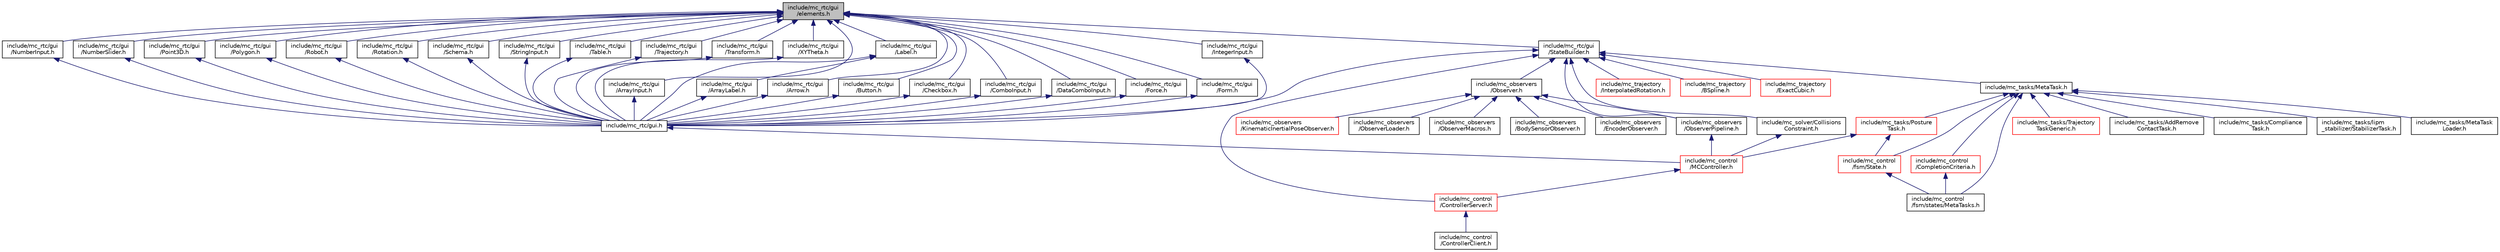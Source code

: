 digraph "include/mc_rtc/gui/elements.h"
{
 // INTERACTIVE_SVG=YES
  edge [fontname="Helvetica",fontsize="10",labelfontname="Helvetica",labelfontsize="10"];
  node [fontname="Helvetica",fontsize="10",shape=record];
  Node13 [label="include/mc_rtc/gui\l/elements.h",height=0.2,width=0.4,color="black", fillcolor="grey75", style="filled", fontcolor="black"];
  Node13 -> Node14 [dir="back",color="midnightblue",fontsize="10",style="solid",fontname="Helvetica"];
  Node14 [label="include/mc_rtc/gui\l/StateBuilder.h",height=0.2,width=0.4,color="black", fillcolor="white", style="filled",URL="$StateBuilder_8h.html"];
  Node14 -> Node15 [dir="back",color="midnightblue",fontsize="10",style="solid",fontname="Helvetica"];
  Node15 [label="include/mc_tasks/MetaTask.h",height=0.2,width=0.4,color="black", fillcolor="white", style="filled",URL="$MetaTask_8h.html"];
  Node15 -> Node16 [dir="back",color="midnightblue",fontsize="10",style="solid",fontname="Helvetica"];
  Node16 [label="include/mc_control\l/CompletionCriteria.h",height=0.2,width=0.4,color="red", fillcolor="white", style="filled",URL="$CompletionCriteria_8h.html"];
  Node16 -> Node17 [dir="back",color="midnightblue",fontsize="10",style="solid",fontname="Helvetica"];
  Node17 [label="include/mc_control\l/fsm/states/MetaTasks.h",height=0.2,width=0.4,color="black", fillcolor="white", style="filled",URL="$MetaTasks_8h.html"];
  Node15 -> Node19 [dir="back",color="midnightblue",fontsize="10",style="solid",fontname="Helvetica"];
  Node19 [label="include/mc_tasks/Posture\lTask.h",height=0.2,width=0.4,color="red", fillcolor="white", style="filled",URL="$PostureTask_8h.html"];
  Node19 -> Node20 [dir="back",color="midnightblue",fontsize="10",style="solid",fontname="Helvetica"];
  Node20 [label="include/mc_control\l/MCController.h",height=0.2,width=0.4,color="red", fillcolor="white", style="filled",URL="$MCController_8h.html"];
  Node20 -> Node21 [dir="back",color="midnightblue",fontsize="10",style="solid",fontname="Helvetica"];
  Node21 [label="include/mc_control\l/ControllerServer.h",height=0.2,width=0.4,color="red", fillcolor="white", style="filled",URL="$ControllerServer_8h.html"];
  Node21 -> Node22 [dir="back",color="midnightblue",fontsize="10",style="solid",fontname="Helvetica"];
  Node22 [label="include/mc_control\l/ControllerClient.h",height=0.2,width=0.4,color="black", fillcolor="white", style="filled",URL="$ControllerClient_8h.html"];
  Node19 -> Node31 [dir="back",color="midnightblue",fontsize="10",style="solid",fontname="Helvetica"];
  Node31 [label="include/mc_control\l/fsm/State.h",height=0.2,width=0.4,color="red", fillcolor="white", style="filled",URL="$State_8h.html"];
  Node31 -> Node17 [dir="back",color="midnightblue",fontsize="10",style="solid",fontname="Helvetica"];
  Node15 -> Node31 [dir="back",color="midnightblue",fontsize="10",style="solid",fontname="Helvetica"];
  Node15 -> Node45 [dir="back",color="midnightblue",fontsize="10",style="solid",fontname="Helvetica"];
  Node45 [label="include/mc_tasks/Trajectory\lTaskGeneric.h",height=0.2,width=0.4,color="red", fillcolor="white", style="filled",URL="$TrajectoryTaskGeneric_8h.html"];
  Node15 -> Node17 [dir="back",color="midnightblue",fontsize="10",style="solid",fontname="Helvetica"];
  Node15 -> Node68 [dir="back",color="midnightblue",fontsize="10",style="solid",fontname="Helvetica"];
  Node68 [label="include/mc_tasks/AddRemove\lContactTask.h",height=0.2,width=0.4,color="black", fillcolor="white", style="filled",URL="$AddRemoveContactTask_8h.html"];
  Node15 -> Node49 [dir="back",color="midnightblue",fontsize="10",style="solid",fontname="Helvetica"];
  Node49 [label="include/mc_tasks/Compliance\lTask.h",height=0.2,width=0.4,color="black", fillcolor="white", style="filled",URL="$ComplianceTask_8h.html"];
  Node15 -> Node50 [dir="back",color="midnightblue",fontsize="10",style="solid",fontname="Helvetica"];
  Node50 [label="include/mc_tasks/lipm\l_stabilizer/StabilizerTask.h",height=0.2,width=0.4,color="black", fillcolor="white", style="filled",URL="$StabilizerTask_8h.html"];
  Node15 -> Node69 [dir="back",color="midnightblue",fontsize="10",style="solid",fontname="Helvetica"];
  Node69 [label="include/mc_tasks/MetaTask\lLoader.h",height=0.2,width=0.4,color="black", fillcolor="white", style="filled",URL="$MetaTaskLoader_8h.html"];
  Node14 -> Node70 [dir="back",color="midnightblue",fontsize="10",style="solid",fontname="Helvetica"];
  Node70 [label="include/mc_observers\l/Observer.h",height=0.2,width=0.4,color="black", fillcolor="white", style="filled",URL="$Observer_8h.html"];
  Node70 -> Node71 [dir="back",color="midnightblue",fontsize="10",style="solid",fontname="Helvetica"];
  Node71 [label="include/mc_observers\l/ObserverPipeline.h",height=0.2,width=0.4,color="black", fillcolor="white", style="filled",URL="$ObserverPipeline_8h.html"];
  Node71 -> Node20 [dir="back",color="midnightblue",fontsize="10",style="solid",fontname="Helvetica"];
  Node70 -> Node72 [dir="back",color="midnightblue",fontsize="10",style="solid",fontname="Helvetica"];
  Node72 [label="include/mc_observers\l/BodySensorObserver.h",height=0.2,width=0.4,color="black", fillcolor="white", style="filled",URL="$BodySensorObserver_8h.html"];
  Node70 -> Node73 [dir="back",color="midnightblue",fontsize="10",style="solid",fontname="Helvetica"];
  Node73 [label="include/mc_observers\l/EncoderObserver.h",height=0.2,width=0.4,color="black", fillcolor="white", style="filled",URL="$EncoderObserver_8h.html"];
  Node70 -> Node74 [dir="back",color="midnightblue",fontsize="10",style="solid",fontname="Helvetica"];
  Node74 [label="include/mc_observers\l/KinematicInertialPoseObserver.h",height=0.2,width=0.4,color="red", fillcolor="white", style="filled",URL="$KinematicInertialPoseObserver_8h.html"];
  Node70 -> Node76 [dir="back",color="midnightblue",fontsize="10",style="solid",fontname="Helvetica"];
  Node76 [label="include/mc_observers\l/ObserverLoader.h",height=0.2,width=0.4,color="black", fillcolor="white", style="filled",URL="$ObserverLoader_8h.html"];
  Node70 -> Node77 [dir="back",color="midnightblue",fontsize="10",style="solid",fontname="Helvetica"];
  Node77 [label="include/mc_observers\l/ObserverMacros.h",height=0.2,width=0.4,color="black", fillcolor="white", style="filled",URL="$ObserverMacros_8h.html"];
  Node14 -> Node71 [dir="back",color="midnightblue",fontsize="10",style="solid",fontname="Helvetica"];
  Node14 -> Node78 [dir="back",color="midnightblue",fontsize="10",style="solid",fontname="Helvetica"];
  Node78 [label="include/mc_rtc/gui.h",height=0.2,width=0.4,color="black", fillcolor="white", style="filled",URL="$gui_8h.html"];
  Node78 -> Node20 [dir="back",color="midnightblue",fontsize="10",style="solid",fontname="Helvetica"];
  Node14 -> Node79 [dir="back",color="midnightblue",fontsize="10",style="solid",fontname="Helvetica"];
  Node79 [label="include/mc_solver/Collisions\lConstraint.h",height=0.2,width=0.4,color="black", fillcolor="white", style="filled",URL="$CollisionsConstraint_8h.html"];
  Node79 -> Node20 [dir="back",color="midnightblue",fontsize="10",style="solid",fontname="Helvetica"];
  Node14 -> Node21 [dir="back",color="midnightblue",fontsize="10",style="solid",fontname="Helvetica"];
  Node14 -> Node80 [dir="back",color="midnightblue",fontsize="10",style="solid",fontname="Helvetica"];
  Node80 [label="include/mc_trajectory\l/InterpolatedRotation.h",height=0.2,width=0.4,color="red", fillcolor="white", style="filled",URL="$InterpolatedRotation_8h.html"];
  Node14 -> Node81 [dir="back",color="midnightblue",fontsize="10",style="solid",fontname="Helvetica"];
  Node81 [label="include/mc_trajectory\l/BSpline.h",height=0.2,width=0.4,color="red", fillcolor="white", style="filled",URL="$BSpline_8h.html"];
  Node14 -> Node82 [dir="back",color="midnightblue",fontsize="10",style="solid",fontname="Helvetica"];
  Node82 [label="include/mc_trajectory\l/ExactCubic.h",height=0.2,width=0.4,color="red", fillcolor="white", style="filled",URL="$ExactCubic_8h.html"];
  Node13 -> Node83 [dir="back",color="midnightblue",fontsize="10",style="solid",fontname="Helvetica"];
  Node83 [label="include/mc_rtc/gui\l/ArrayInput.h",height=0.2,width=0.4,color="black", fillcolor="white", style="filled",URL="$ArrayInput_8h.html"];
  Node83 -> Node78 [dir="back",color="midnightblue",fontsize="10",style="solid",fontname="Helvetica"];
  Node13 -> Node84 [dir="back",color="midnightblue",fontsize="10",style="solid",fontname="Helvetica"];
  Node84 [label="include/mc_rtc/gui\l/Label.h",height=0.2,width=0.4,color="black", fillcolor="white", style="filled",URL="$Label_8h.html"];
  Node84 -> Node85 [dir="back",color="midnightblue",fontsize="10",style="solid",fontname="Helvetica"];
  Node85 [label="include/mc_rtc/gui\l/ArrayLabel.h",height=0.2,width=0.4,color="black", fillcolor="white", style="filled",URL="$ArrayLabel_8h.html"];
  Node85 -> Node78 [dir="back",color="midnightblue",fontsize="10",style="solid",fontname="Helvetica"];
  Node84 -> Node78 [dir="back",color="midnightblue",fontsize="10",style="solid",fontname="Helvetica"];
  Node13 -> Node86 [dir="back",color="midnightblue",fontsize="10",style="solid",fontname="Helvetica"];
  Node86 [label="include/mc_rtc/gui\l/Arrow.h",height=0.2,width=0.4,color="black", fillcolor="white", style="filled",URL="$Arrow_8h.html"];
  Node86 -> Node78 [dir="back",color="midnightblue",fontsize="10",style="solid",fontname="Helvetica"];
  Node13 -> Node87 [dir="back",color="midnightblue",fontsize="10",style="solid",fontname="Helvetica"];
  Node87 [label="include/mc_rtc/gui\l/Button.h",height=0.2,width=0.4,color="black", fillcolor="white", style="filled",URL="$Button_8h.html"];
  Node87 -> Node78 [dir="back",color="midnightblue",fontsize="10",style="solid",fontname="Helvetica"];
  Node13 -> Node88 [dir="back",color="midnightblue",fontsize="10",style="solid",fontname="Helvetica"];
  Node88 [label="include/mc_rtc/gui\l/Checkbox.h",height=0.2,width=0.4,color="black", fillcolor="white", style="filled",URL="$Checkbox_8h.html"];
  Node88 -> Node78 [dir="back",color="midnightblue",fontsize="10",style="solid",fontname="Helvetica"];
  Node13 -> Node89 [dir="back",color="midnightblue",fontsize="10",style="solid",fontname="Helvetica"];
  Node89 [label="include/mc_rtc/gui\l/ComboInput.h",height=0.2,width=0.4,color="black", fillcolor="white", style="filled",URL="$ComboInput_8h.html"];
  Node89 -> Node78 [dir="back",color="midnightblue",fontsize="10",style="solid",fontname="Helvetica"];
  Node13 -> Node90 [dir="back",color="midnightblue",fontsize="10",style="solid",fontname="Helvetica"];
  Node90 [label="include/mc_rtc/gui\l/DataComboInput.h",height=0.2,width=0.4,color="black", fillcolor="white", style="filled",URL="$DataComboInput_8h.html"];
  Node90 -> Node78 [dir="back",color="midnightblue",fontsize="10",style="solid",fontname="Helvetica"];
  Node13 -> Node91 [dir="back",color="midnightblue",fontsize="10",style="solid",fontname="Helvetica"];
  Node91 [label="include/mc_rtc/gui\l/Force.h",height=0.2,width=0.4,color="black", fillcolor="white", style="filled",URL="$Force_8h.html"];
  Node91 -> Node78 [dir="back",color="midnightblue",fontsize="10",style="solid",fontname="Helvetica"];
  Node13 -> Node92 [dir="back",color="midnightblue",fontsize="10",style="solid",fontname="Helvetica"];
  Node92 [label="include/mc_rtc/gui\l/Form.h",height=0.2,width=0.4,color="black", fillcolor="white", style="filled",URL="$Form_8h.html"];
  Node92 -> Node78 [dir="back",color="midnightblue",fontsize="10",style="solid",fontname="Helvetica"];
  Node13 -> Node93 [dir="back",color="midnightblue",fontsize="10",style="solid",fontname="Helvetica"];
  Node93 [label="include/mc_rtc/gui\l/IntegerInput.h",height=0.2,width=0.4,color="black", fillcolor="white", style="filled",URL="$IntegerInput_8h.html"];
  Node93 -> Node78 [dir="back",color="midnightblue",fontsize="10",style="solid",fontname="Helvetica"];
  Node13 -> Node94 [dir="back",color="midnightblue",fontsize="10",style="solid",fontname="Helvetica"];
  Node94 [label="include/mc_rtc/gui\l/NumberInput.h",height=0.2,width=0.4,color="black", fillcolor="white", style="filled",URL="$NumberInput_8h.html"];
  Node94 -> Node78 [dir="back",color="midnightblue",fontsize="10",style="solid",fontname="Helvetica"];
  Node13 -> Node95 [dir="back",color="midnightblue",fontsize="10",style="solid",fontname="Helvetica"];
  Node95 [label="include/mc_rtc/gui\l/NumberSlider.h",height=0.2,width=0.4,color="black", fillcolor="white", style="filled",URL="$NumberSlider_8h.html"];
  Node95 -> Node78 [dir="back",color="midnightblue",fontsize="10",style="solid",fontname="Helvetica"];
  Node13 -> Node96 [dir="back",color="midnightblue",fontsize="10",style="solid",fontname="Helvetica"];
  Node96 [label="include/mc_rtc/gui\l/Point3D.h",height=0.2,width=0.4,color="black", fillcolor="white", style="filled",URL="$Point3D_8h.html"];
  Node96 -> Node78 [dir="back",color="midnightblue",fontsize="10",style="solid",fontname="Helvetica"];
  Node13 -> Node97 [dir="back",color="midnightblue",fontsize="10",style="solid",fontname="Helvetica"];
  Node97 [label="include/mc_rtc/gui\l/Polygon.h",height=0.2,width=0.4,color="black", fillcolor="white", style="filled",URL="$Polygon_8h.html"];
  Node97 -> Node78 [dir="back",color="midnightblue",fontsize="10",style="solid",fontname="Helvetica"];
  Node13 -> Node98 [dir="back",color="midnightblue",fontsize="10",style="solid",fontname="Helvetica"];
  Node98 [label="include/mc_rtc/gui\l/Robot.h",height=0.2,width=0.4,color="black", fillcolor="white", style="filled",URL="$mc__rtc_2gui_2Robot_8h.html"];
  Node98 -> Node78 [dir="back",color="midnightblue",fontsize="10",style="solid",fontname="Helvetica"];
  Node13 -> Node99 [dir="back",color="midnightblue",fontsize="10",style="solid",fontname="Helvetica"];
  Node99 [label="include/mc_rtc/gui\l/Rotation.h",height=0.2,width=0.4,color="black", fillcolor="white", style="filled",URL="$Rotation_8h.html"];
  Node99 -> Node78 [dir="back",color="midnightblue",fontsize="10",style="solid",fontname="Helvetica"];
  Node13 -> Node100 [dir="back",color="midnightblue",fontsize="10",style="solid",fontname="Helvetica"];
  Node100 [label="include/mc_rtc/gui\l/Schema.h",height=0.2,width=0.4,color="black", fillcolor="white", style="filled",URL="$Schema_8h.html"];
  Node100 -> Node78 [dir="back",color="midnightblue",fontsize="10",style="solid",fontname="Helvetica"];
  Node13 -> Node101 [dir="back",color="midnightblue",fontsize="10",style="solid",fontname="Helvetica"];
  Node101 [label="include/mc_rtc/gui\l/StringInput.h",height=0.2,width=0.4,color="black", fillcolor="white", style="filled",URL="$StringInput_8h.html"];
  Node101 -> Node78 [dir="back",color="midnightblue",fontsize="10",style="solid",fontname="Helvetica"];
  Node13 -> Node102 [dir="back",color="midnightblue",fontsize="10",style="solid",fontname="Helvetica"];
  Node102 [label="include/mc_rtc/gui\l/Table.h",height=0.2,width=0.4,color="black", fillcolor="white", style="filled",URL="$Table_8h.html"];
  Node102 -> Node78 [dir="back",color="midnightblue",fontsize="10",style="solid",fontname="Helvetica"];
  Node13 -> Node103 [dir="back",color="midnightblue",fontsize="10",style="solid",fontname="Helvetica"];
  Node103 [label="include/mc_rtc/gui\l/Trajectory.h",height=0.2,width=0.4,color="black", fillcolor="white", style="filled",URL="$Trajectory_8h.html"];
  Node103 -> Node78 [dir="back",color="midnightblue",fontsize="10",style="solid",fontname="Helvetica"];
  Node13 -> Node104 [dir="back",color="midnightblue",fontsize="10",style="solid",fontname="Helvetica"];
  Node104 [label="include/mc_rtc/gui\l/Transform.h",height=0.2,width=0.4,color="black", fillcolor="white", style="filled",URL="$Transform_8h.html"];
  Node104 -> Node78 [dir="back",color="midnightblue",fontsize="10",style="solid",fontname="Helvetica"];
  Node13 -> Node105 [dir="back",color="midnightblue",fontsize="10",style="solid",fontname="Helvetica"];
  Node105 [label="include/mc_rtc/gui\l/XYTheta.h",height=0.2,width=0.4,color="black", fillcolor="white", style="filled",URL="$XYTheta_8h.html"];
  Node105 -> Node78 [dir="back",color="midnightblue",fontsize="10",style="solid",fontname="Helvetica"];
}
